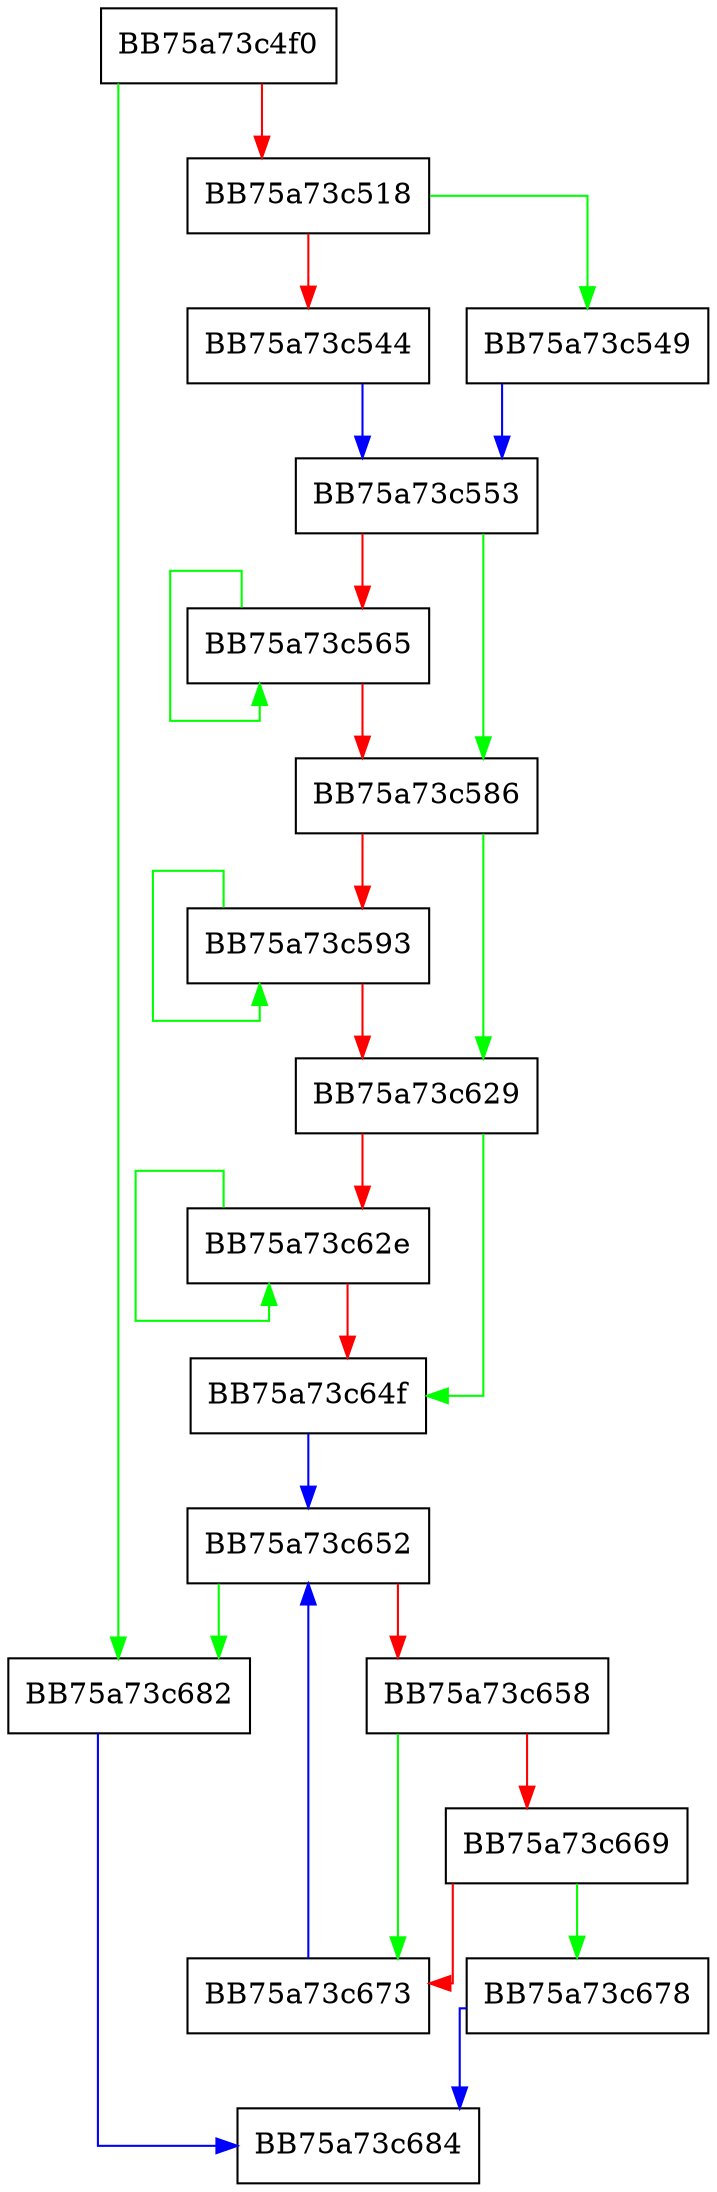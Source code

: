 digraph IsStandardFilter {
  node [shape="box"];
  graph [splines=ortho];
  BB75a73c4f0 -> BB75a73c682 [color="green"];
  BB75a73c4f0 -> BB75a73c518 [color="red"];
  BB75a73c518 -> BB75a73c549 [color="green"];
  BB75a73c518 -> BB75a73c544 [color="red"];
  BB75a73c544 -> BB75a73c553 [color="blue"];
  BB75a73c549 -> BB75a73c553 [color="blue"];
  BB75a73c553 -> BB75a73c586 [color="green"];
  BB75a73c553 -> BB75a73c565 [color="red"];
  BB75a73c565 -> BB75a73c565 [color="green"];
  BB75a73c565 -> BB75a73c586 [color="red"];
  BB75a73c586 -> BB75a73c629 [color="green"];
  BB75a73c586 -> BB75a73c593 [color="red"];
  BB75a73c593 -> BB75a73c593 [color="green"];
  BB75a73c593 -> BB75a73c629 [color="red"];
  BB75a73c629 -> BB75a73c64f [color="green"];
  BB75a73c629 -> BB75a73c62e [color="red"];
  BB75a73c62e -> BB75a73c62e [color="green"];
  BB75a73c62e -> BB75a73c64f [color="red"];
  BB75a73c64f -> BB75a73c652 [color="blue"];
  BB75a73c652 -> BB75a73c682 [color="green"];
  BB75a73c652 -> BB75a73c658 [color="red"];
  BB75a73c658 -> BB75a73c673 [color="green"];
  BB75a73c658 -> BB75a73c669 [color="red"];
  BB75a73c669 -> BB75a73c678 [color="green"];
  BB75a73c669 -> BB75a73c673 [color="red"];
  BB75a73c673 -> BB75a73c652 [color="blue"];
  BB75a73c678 -> BB75a73c684 [color="blue"];
  BB75a73c682 -> BB75a73c684 [color="blue"];
}
